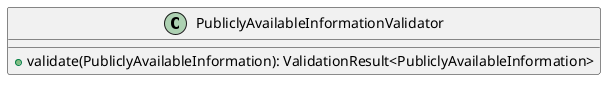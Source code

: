 @startuml

    class PubliclyAvailableInformationValidator [[PubliclyAvailableInformationValidator.html]] {
        +validate(PubliclyAvailableInformation): ValidationResult<PubliclyAvailableInformation>
    }

@enduml
